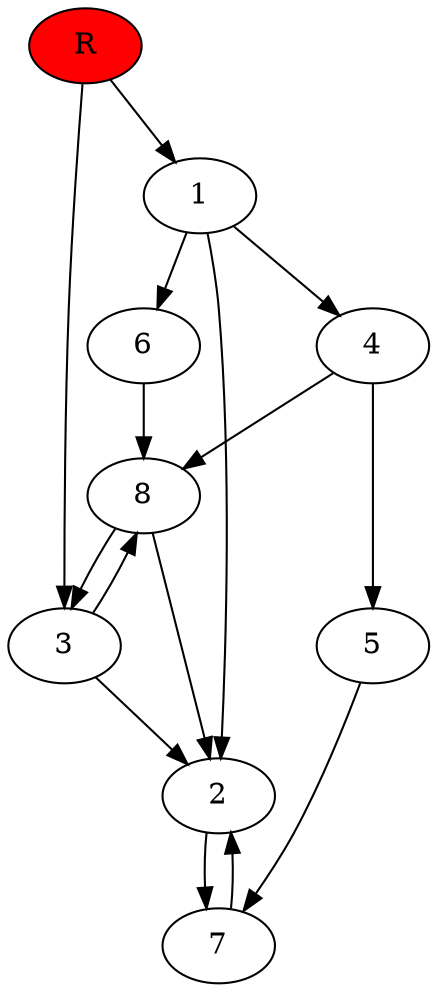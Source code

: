 digraph prb24379 {
	1
	2
	3
	4
	5
	6
	7
	8
	R [fillcolor="#ff0000" style=filled]
	1 -> 2
	1 -> 4
	1 -> 6
	2 -> 7
	3 -> 2
	3 -> 8
	4 -> 5
	4 -> 8
	5 -> 7
	6 -> 8
	7 -> 2
	8 -> 2
	8 -> 3
	R -> 1
	R -> 3
}
